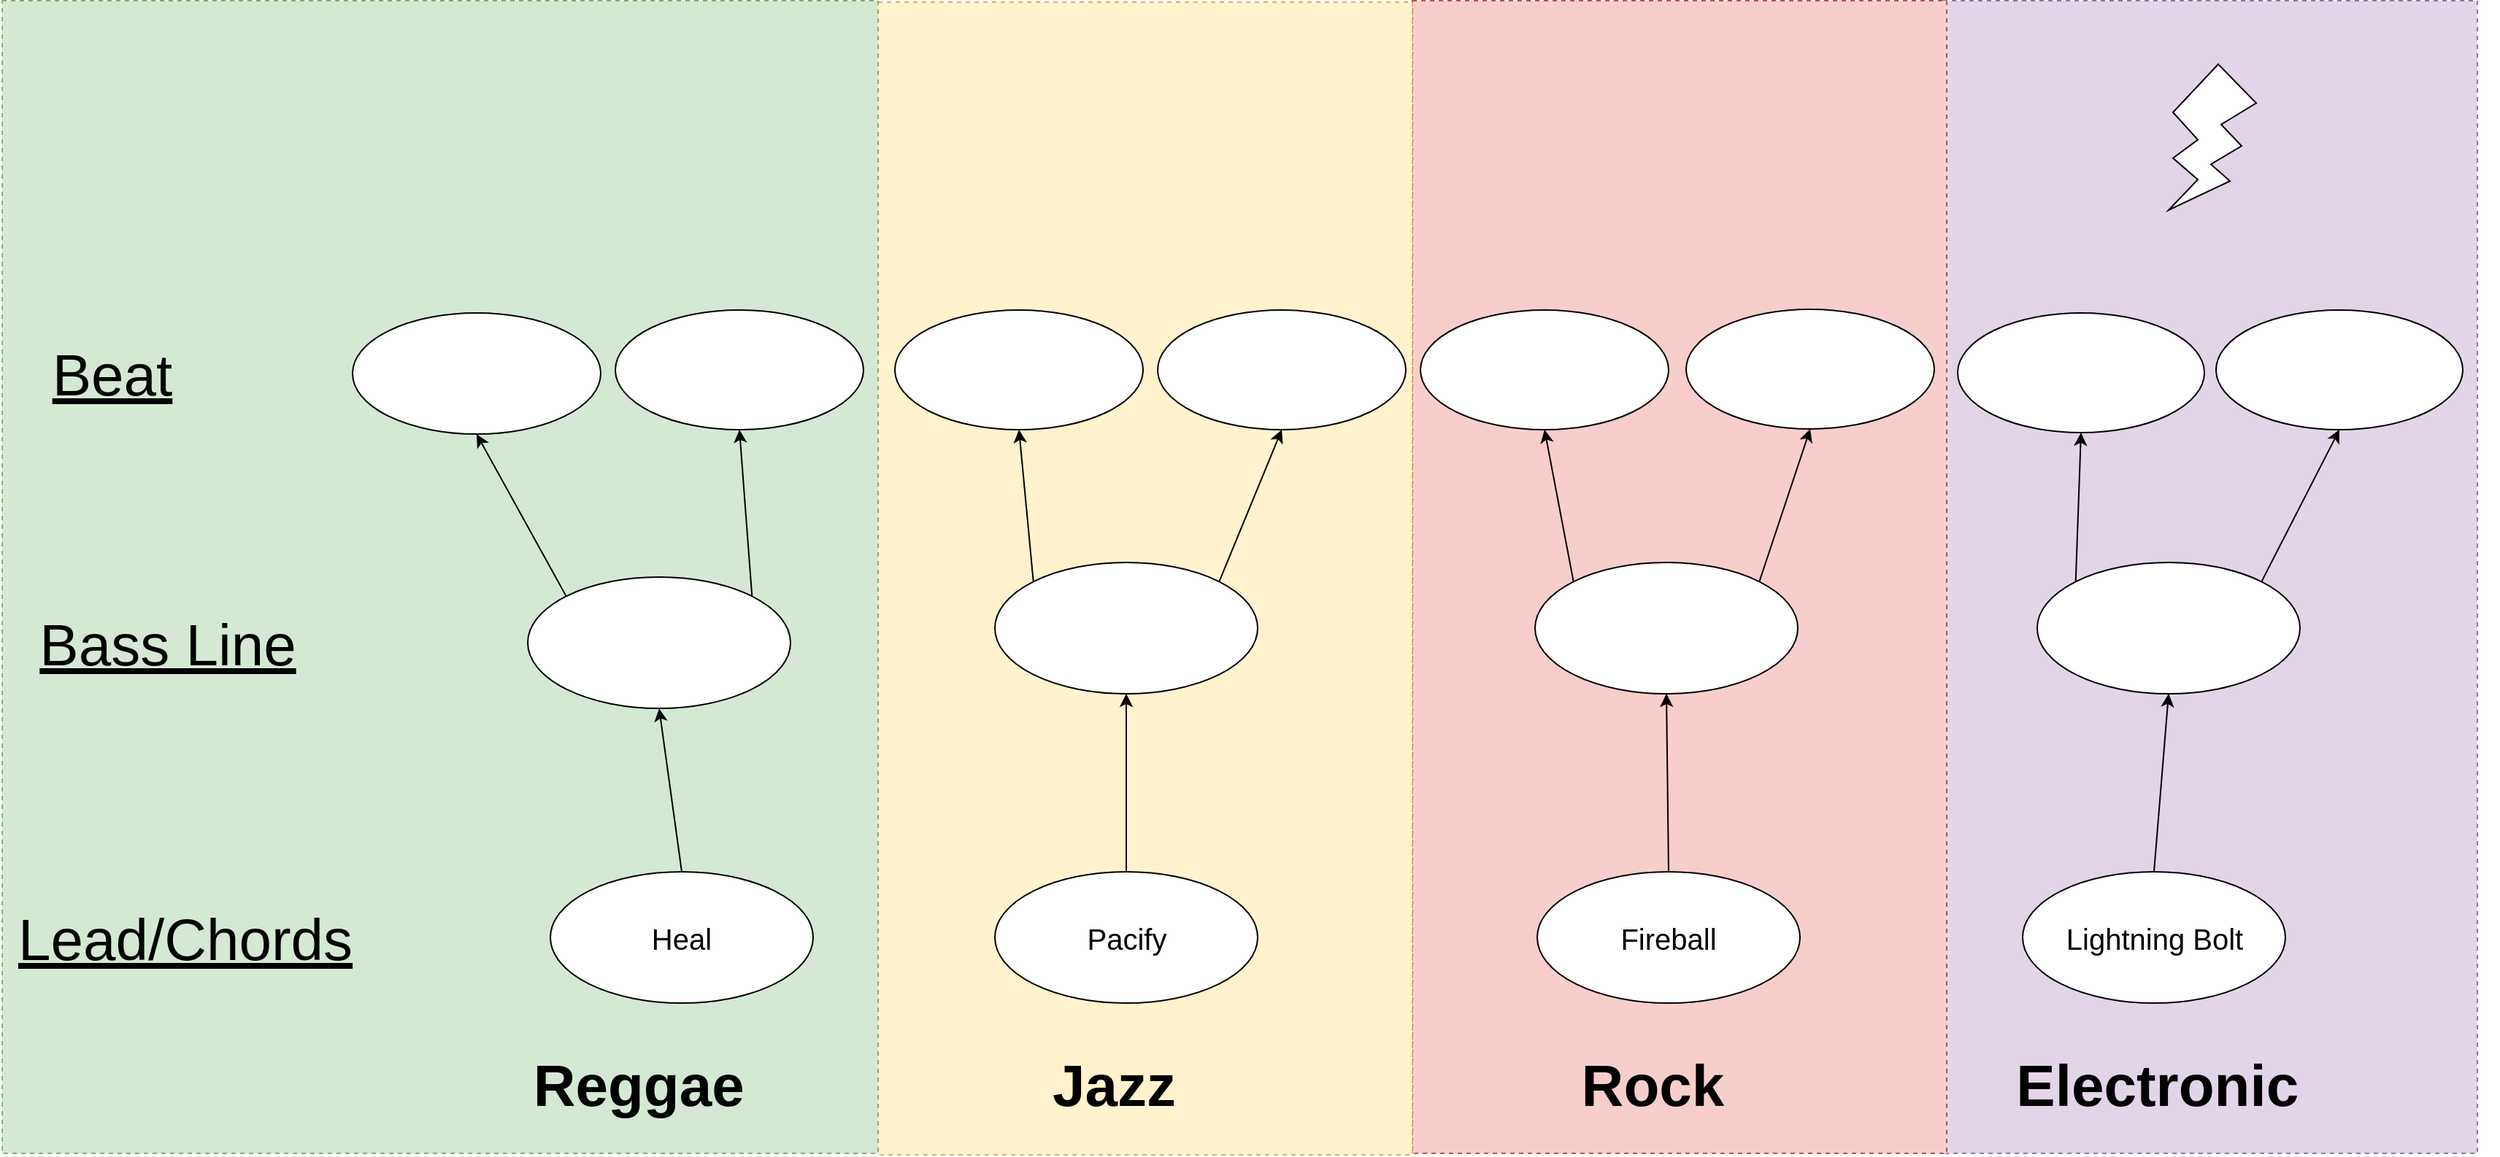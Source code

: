 <mxfile version="10.6.8" type="github"><diagram id="rHwBGWK6lJXPABtpixTL" name="Page-1"><mxGraphModel dx="3423" dy="1192" grid="1" gridSize="10" guides="1" tooltips="1" connect="1" arrows="1" fold="1" page="1" pageScale="1" pageWidth="1100" pageHeight="850" math="0" shadow="0"><root><mxCell id="0"/><mxCell id="1" parent="0"/><mxCell id="-H1i55EeTrhOFaK_6K2Z-49" value="" style="rounded=0;whiteSpace=wrap;html=1;dashed=1;fillColor=#e1d5e7;strokeColor=#9673a6;" parent="1" vertex="1"><mxGeometry x="245" y="16.5" width="366" height="790" as="geometry"/></mxCell><mxCell id="-H1i55EeTrhOFaK_6K2Z-48" value="" style="rounded=0;whiteSpace=wrap;html=1;dashed=1;fillColor=#f8cecc;strokeColor=#b85450;" parent="1" vertex="1"><mxGeometry x="-118.5" y="16.5" width="366" height="790" as="geometry"/></mxCell><mxCell id="-H1i55EeTrhOFaK_6K2Z-47" value="" style="rounded=0;whiteSpace=wrap;html=1;dashed=1;fillColor=#fff2cc;strokeColor=#d6b656;" parent="1" vertex="1"><mxGeometry x="-484.5" y="17.5" width="366" height="790" as="geometry"/></mxCell><mxCell id="-H1i55EeTrhOFaK_6K2Z-46" value="" style="rounded=0;whiteSpace=wrap;html=1;dashed=1;fillColor=#d5e8d4;strokeColor=#82b366;" parent="1" vertex="1"><mxGeometry x="-1084.5" y="16.5" width="600" height="790" as="geometry"/></mxCell><mxCell id="-H1i55EeTrhOFaK_6K2Z-1" value="&lt;font style=&quot;font-size: 20px&quot;&gt;Heal&lt;/font&gt;" style="ellipse;whiteSpace=wrap;html=1;" parent="1" vertex="1"><mxGeometry x="-709" y="613.5" width="180" height="90" as="geometry"/></mxCell><mxCell id="-H1i55EeTrhOFaK_6K2Z-2" value="&lt;font style=&quot;font-size: 20px&quot;&gt;Pacify&lt;/font&gt;" style="ellipse;whiteSpace=wrap;html=1;" parent="1" vertex="1"><mxGeometry x="-404.5" y="613.5" width="180" height="90" as="geometry"/></mxCell><mxCell id="-H1i55EeTrhOFaK_6K2Z-3" value="&lt;font style=&quot;font-size: 20px&quot;&gt;Fireball&lt;/font&gt;" style="ellipse;whiteSpace=wrap;html=1;" parent="1" vertex="1"><mxGeometry x="-33" y="613.5" width="180" height="90" as="geometry"/></mxCell><mxCell id="-H1i55EeTrhOFaK_6K2Z-4" value="&lt;font style=&quot;font-size: 20px&quot;&gt;Lightning Bolt&lt;/font&gt;" style="ellipse;whiteSpace=wrap;html=1;" parent="1" vertex="1"><mxGeometry x="299.5" y="613.5" width="180" height="90" as="geometry"/></mxCell><mxCell id="-H1i55EeTrhOFaK_6K2Z-7" value="" style="ellipse;whiteSpace=wrap;html=1;" parent="1" vertex="1"><mxGeometry x="-724.5" y="411.5" width="180" height="90" as="geometry"/></mxCell><mxCell id="-H1i55EeTrhOFaK_6K2Z-8" value="" style="ellipse;whiteSpace=wrap;html=1;" parent="1" vertex="1"><mxGeometry x="-404.5" y="401.5" width="180" height="90" as="geometry"/></mxCell><mxCell id="-H1i55EeTrhOFaK_6K2Z-9" value="" style="ellipse;whiteSpace=wrap;html=1;" parent="1" vertex="1"><mxGeometry x="-34.5" y="401.5" width="180" height="90" as="geometry"/></mxCell><mxCell id="-H1i55EeTrhOFaK_6K2Z-10" value="" style="ellipse;whiteSpace=wrap;html=1;" parent="1" vertex="1"><mxGeometry x="309.5" y="401.5" width="180" height="90" as="geometry"/></mxCell><mxCell id="-H1i55EeTrhOFaK_6K2Z-11" value="" style="ellipse;whiteSpace=wrap;html=1;" parent="1" vertex="1"><mxGeometry x="-844.5" y="230.5" width="170" height="83" as="geometry"/></mxCell><mxCell id="-H1i55EeTrhOFaK_6K2Z-12" value="" style="ellipse;whiteSpace=wrap;html=1;" parent="1" vertex="1"><mxGeometry x="-664.5" y="228.5" width="170" height="82" as="geometry"/></mxCell><mxCell id="-H1i55EeTrhOFaK_6K2Z-13" value="" style="ellipse;whiteSpace=wrap;html=1;" parent="1" vertex="1"><mxGeometry x="-473" y="228.5" width="170" height="82" as="geometry"/></mxCell><mxCell id="-H1i55EeTrhOFaK_6K2Z-14" value="" style="ellipse;whiteSpace=wrap;html=1;" parent="1" vertex="1"><mxGeometry x="-293" y="228.5" width="170" height="82" as="geometry"/></mxCell><mxCell id="-H1i55EeTrhOFaK_6K2Z-15" value="" style="ellipse;whiteSpace=wrap;html=1;" parent="1" vertex="1"><mxGeometry x="-113" y="228.5" width="170" height="82" as="geometry"/></mxCell><mxCell id="-H1i55EeTrhOFaK_6K2Z-16" value="" style="ellipse;whiteSpace=wrap;html=1;" parent="1" vertex="1"><mxGeometry x="69" y="228" width="170" height="82" as="geometry"/></mxCell><mxCell id="-H1i55EeTrhOFaK_6K2Z-17" value="" style="ellipse;whiteSpace=wrap;html=1;" parent="1" vertex="1"><mxGeometry x="255" y="230.5" width="169" height="82" as="geometry"/></mxCell><mxCell id="-H1i55EeTrhOFaK_6K2Z-18" value="" style="ellipse;whiteSpace=wrap;html=1;" parent="1" vertex="1"><mxGeometry x="432" y="228.5" width="169" height="82" as="geometry"/></mxCell><mxCell id="-H1i55EeTrhOFaK_6K2Z-27" value="" style="endArrow=classic;html=1;exitX=0.5;exitY=0;exitDx=0;exitDy=0;entryX=0.5;entryY=1;entryDx=0;entryDy=0;" parent="1" source="-H1i55EeTrhOFaK_6K2Z-1" target="-H1i55EeTrhOFaK_6K2Z-7" edge="1"><mxGeometry width="50" height="50" relative="1" as="geometry"><mxPoint x="-874.5" y="771.5" as="sourcePoint"/><mxPoint x="-644.5" y="541.5" as="targetPoint"/></mxGeometry></mxCell><mxCell id="-H1i55EeTrhOFaK_6K2Z-28" value="" style="endArrow=classic;html=1;exitX=0;exitY=0;exitDx=0;exitDy=0;entryX=0.5;entryY=1;entryDx=0;entryDy=0;" parent="1" source="-H1i55EeTrhOFaK_6K2Z-7" target="-H1i55EeTrhOFaK_6K2Z-11" edge="1"><mxGeometry width="50" height="50" relative="1" as="geometry"><mxPoint x="-874.5" y="771.5" as="sourcePoint"/><mxPoint x="-824.5" y="721.5" as="targetPoint"/></mxGeometry></mxCell><mxCell id="-H1i55EeTrhOFaK_6K2Z-29" value="" style="endArrow=classic;html=1;exitX=1;exitY=0;exitDx=0;exitDy=0;entryX=0.5;entryY=1;entryDx=0;entryDy=0;" parent="1" source="-H1i55EeTrhOFaK_6K2Z-7" target="-H1i55EeTrhOFaK_6K2Z-12" edge="1"><mxGeometry width="50" height="50" relative="1" as="geometry"><mxPoint x="-874.5" y="771.5" as="sourcePoint"/><mxPoint x="-824.5" y="721.5" as="targetPoint"/></mxGeometry></mxCell><mxCell id="-H1i55EeTrhOFaK_6K2Z-30" value="" style="endArrow=classic;html=1;exitX=0.5;exitY=0;exitDx=0;exitDy=0;entryX=0.5;entryY=1;entryDx=0;entryDy=0;" parent="1" source="-H1i55EeTrhOFaK_6K2Z-2" target="-H1i55EeTrhOFaK_6K2Z-8" edge="1"><mxGeometry width="50" height="50" relative="1" as="geometry"><mxPoint x="-903" y="771.5" as="sourcePoint"/><mxPoint x="-853" y="721.5" as="targetPoint"/></mxGeometry></mxCell><mxCell id="-H1i55EeTrhOFaK_6K2Z-31" value="" style="endArrow=classic;html=1;exitX=0;exitY=0;exitDx=0;exitDy=0;entryX=0.5;entryY=1;entryDx=0;entryDy=0;" parent="1" source="-H1i55EeTrhOFaK_6K2Z-8" target="-H1i55EeTrhOFaK_6K2Z-13" edge="1"><mxGeometry width="50" height="50" relative="1" as="geometry"><mxPoint x="-903" y="771.5" as="sourcePoint"/><mxPoint x="-853" y="721.5" as="targetPoint"/></mxGeometry></mxCell><mxCell id="-H1i55EeTrhOFaK_6K2Z-32" value="" style="endArrow=classic;html=1;entryX=0.5;entryY=1;entryDx=0;entryDy=0;exitX=1;exitY=0;exitDx=0;exitDy=0;" parent="1" source="-H1i55EeTrhOFaK_6K2Z-8" target="-H1i55EeTrhOFaK_6K2Z-14" edge="1"><mxGeometry width="50" height="50" relative="1" as="geometry"><mxPoint x="-243" y="411.5" as="sourcePoint"/><mxPoint x="-853" y="721.5" as="targetPoint"/></mxGeometry></mxCell><mxCell id="-H1i55EeTrhOFaK_6K2Z-33" value="" style="endArrow=classic;html=1;exitX=0.5;exitY=0;exitDx=0;exitDy=0;entryX=0.5;entryY=1;entryDx=0;entryDy=0;" parent="1" source="-H1i55EeTrhOFaK_6K2Z-3" target="-H1i55EeTrhOFaK_6K2Z-9" edge="1"><mxGeometry width="50" height="50" relative="1" as="geometry"><mxPoint x="-903" y="771.5" as="sourcePoint"/><mxPoint x="-853" y="721.5" as="targetPoint"/></mxGeometry></mxCell><mxCell id="-H1i55EeTrhOFaK_6K2Z-34" value="" style="endArrow=classic;html=1;exitX=0;exitY=0;exitDx=0;exitDy=0;entryX=0.5;entryY=1;entryDx=0;entryDy=0;" parent="1" source="-H1i55EeTrhOFaK_6K2Z-9" target="-H1i55EeTrhOFaK_6K2Z-15" edge="1"><mxGeometry width="50" height="50" relative="1" as="geometry"><mxPoint x="-903" y="771.5" as="sourcePoint"/><mxPoint x="-853" y="721.5" as="targetPoint"/></mxGeometry></mxCell><mxCell id="-H1i55EeTrhOFaK_6K2Z-35" value="" style="endArrow=classic;html=1;exitX=1;exitY=0;exitDx=0;exitDy=0;entryX=0.5;entryY=1;entryDx=0;entryDy=0;" parent="1" source="-H1i55EeTrhOFaK_6K2Z-9" target="-H1i55EeTrhOFaK_6K2Z-16" edge="1"><mxGeometry width="50" height="50" relative="1" as="geometry"><mxPoint x="-903" y="771.5" as="sourcePoint"/><mxPoint x="-853" y="721.5" as="targetPoint"/></mxGeometry></mxCell><mxCell id="-H1i55EeTrhOFaK_6K2Z-36" value="" style="endArrow=classic;html=1;exitX=0.5;exitY=0;exitDx=0;exitDy=0;entryX=0.5;entryY=1;entryDx=0;entryDy=0;" parent="1" source="-H1i55EeTrhOFaK_6K2Z-4" target="-H1i55EeTrhOFaK_6K2Z-10" edge="1"><mxGeometry width="50" height="50" relative="1" as="geometry"><mxPoint x="-899" y="771.5" as="sourcePoint"/><mxPoint x="-849" y="721.5" as="targetPoint"/></mxGeometry></mxCell><mxCell id="-H1i55EeTrhOFaK_6K2Z-37" value="" style="endArrow=classic;html=1;exitX=0;exitY=0;exitDx=0;exitDy=0;entryX=0.5;entryY=1;entryDx=0;entryDy=0;" parent="1" source="-H1i55EeTrhOFaK_6K2Z-10" target="-H1i55EeTrhOFaK_6K2Z-17" edge="1"><mxGeometry width="50" height="50" relative="1" as="geometry"><mxPoint x="-899" y="771.5" as="sourcePoint"/><mxPoint x="-849" y="721.5" as="targetPoint"/></mxGeometry></mxCell><mxCell id="-H1i55EeTrhOFaK_6K2Z-38" value="" style="endArrow=classic;html=1;exitX=1;exitY=0;exitDx=0;exitDy=0;entryX=0.5;entryY=1;entryDx=0;entryDy=0;" parent="1" source="-H1i55EeTrhOFaK_6K2Z-10" target="-H1i55EeTrhOFaK_6K2Z-18" edge="1"><mxGeometry width="50" height="50" relative="1" as="geometry"><mxPoint x="-899" y="771.5" as="sourcePoint"/><mxPoint x="-849" y="721.5" as="targetPoint"/></mxGeometry></mxCell><mxCell id="-H1i55EeTrhOFaK_6K2Z-40" value="&lt;font size=&quot;1&quot;&gt;&lt;u style=&quot;font-size: 40px&quot;&gt;Lead/Chords&lt;/u&gt;&lt;/font&gt;" style="text;html=1;strokeColor=none;fillColor=none;align=center;verticalAlign=middle;whiteSpace=wrap;rounded=0;" parent="1" vertex="1"><mxGeometry x="-1074.5" y="628.5" width="230" height="60" as="geometry"/></mxCell><mxCell id="-H1i55EeTrhOFaK_6K2Z-41" value="&lt;font size=&quot;1&quot;&gt;&lt;u style=&quot;font-size: 40px&quot;&gt;Bass Line&lt;/u&gt;&lt;/font&gt;" style="text;html=1;strokeColor=none;fillColor=none;align=center;verticalAlign=middle;whiteSpace=wrap;rounded=0;" parent="1" vertex="1"><mxGeometry x="-1086" y="426.5" width="230" height="60" as="geometry"/></mxCell><mxCell id="-H1i55EeTrhOFaK_6K2Z-42" value="&lt;font size=&quot;1&quot;&gt;&lt;u style=&quot;font-size: 40px&quot;&gt;Beat&lt;/u&gt;&lt;/font&gt;" style="text;html=1;strokeColor=none;fillColor=none;align=center;verticalAlign=middle;whiteSpace=wrap;rounded=0;" parent="1" vertex="1"><mxGeometry x="-1069.5" y="241.5" width="120" height="60" as="geometry"/></mxCell><mxCell id="-H1i55EeTrhOFaK_6K2Z-55" value="&lt;h1 style=&quot;font-size: 40px&quot;&gt;&amp;nbsp; &amp;nbsp;Reggae&amp;nbsp; &amp;nbsp; &amp;nbsp; &amp;nbsp; &amp;nbsp; &amp;nbsp; &amp;nbsp; &amp;nbsp; &amp;nbsp; &amp;nbsp;Jazz&amp;nbsp; &amp;nbsp; &amp;nbsp; &amp;nbsp; &amp;nbsp; &amp;nbsp; &amp;nbsp; &amp;nbsp; &amp;nbsp; &amp;nbsp; &amp;nbsp; &amp;nbsp; &amp;nbsp;Rock&amp;nbsp; &amp;nbsp; &amp;nbsp; &amp;nbsp; &amp;nbsp; &amp;nbsp; &amp;nbsp; &amp;nbsp; &amp;nbsp; Electronic&lt;/h1&gt;" style="text;html=1;strokeColor=none;fillColor=none;spacing=5;spacingTop=-20;whiteSpace=wrap;overflow=hidden;rounded=0;" parent="1" vertex="1"><mxGeometry x="-759.5" y="718.5" width="1385" height="80" as="geometry"/></mxCell><mxCell id="xqMoMFqPCkHdjHu60dqz-1" value="" style="verticalLabelPosition=bottom;verticalAlign=top;html=1;shape=mxgraph.basic.flash;" vertex="1" parent="1"><mxGeometry x="399.5" y="60" width="60" height="100" as="geometry"/></mxCell><mxCell id="xqMoMFqPCkHdjHu60dqz-2" value="" style="shape=image;verticalLabelPosition=bottom;labelBackgroundColor=#ffffff;verticalAlign=top;aspect=fixed;imageAspect=0;image=http://images.clipartpanda.com/flame-clip-art-pc5BAXdcB.png;" vertex="1" parent="1"><mxGeometry x="18" y="40" width="102" height="140" as="geometry"/></mxCell><mxCell id="xqMoMFqPCkHdjHu60dqz-3" value="" style="shape=image;verticalLabelPosition=bottom;labelBackgroundColor=#ffffff;verticalAlign=top;aspect=fixed;imageAspect=0;image=http://images.clipartpanda.com/leaf-clipart-leaf.svg;" vertex="1" parent="1"><mxGeometry x="-740" y="60" width="181" height="136" as="geometry"/></mxCell><mxCell id="xqMoMFqPCkHdjHu60dqz-6" value="" style="shape=image;verticalLabelPosition=bottom;labelBackgroundColor=#ffffff;verticalAlign=top;aspect=fixed;imageAspect=0;image=https://library.kissclipart.com/20180907/jhe/kissclipart-hypnotic-images-for-sleep-clipart-hypnosis-optical-26d10ef9ef7c70d8.png;" vertex="1" parent="1"><mxGeometry x="-421.5" y="60" width="240" height="138" as="geometry"/></mxCell></root></mxGraphModel></diagram></mxfile>